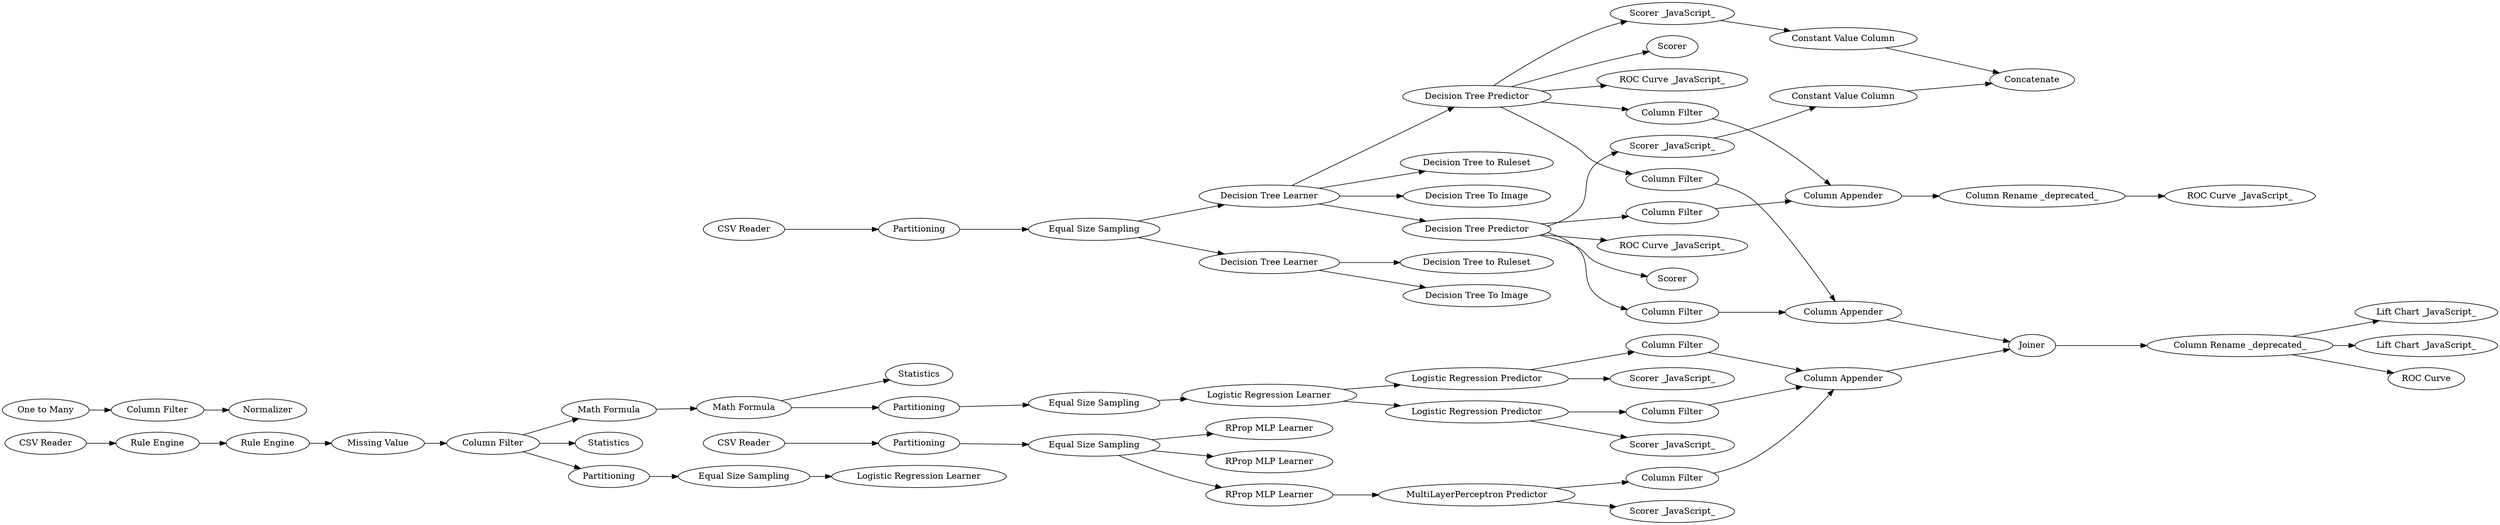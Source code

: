 digraph {
	"7606564400074117604_58" [label="Lift Chart _JavaScript_"]
	"-8127035248650663121_85" [label=Statistics]
	"7606564400074117604_110" [label="Scorer _JavaScript_"]
	"7606564400074117604_139" [label="Lift Chart _JavaScript_"]
	"7606564400074117604_8" [label=Scorer]
	"7606564400074117604_36" [label="Logistic Regression Predictor"]
	"7606564400074117604_99" [label="Constant Value Column"]
	"7606564400074117604_78" [label="Scorer _JavaScript_"]
	"7606564400074117604_138" [label="Column Rename _deprecated_"]
	"-8371178056859190725_88" [label="Column Filter"]
	"-8127035248650663121_32" [label=Partitioning]
	"-8127035248650663121_48" [label=Partitioning]
	"7606564400074117604_116" [label="Column Filter"]
	"7606564400074117604_114" [label="Column Filter"]
	"-8127035248650663121_104" [label="Equal Size Sampling"]
	"-8127035248650663121_1" [label="CSV Reader"]
	"7606564400074117604_118" [label="Column Appender"]
	"7474587284640498403_1" [label="CSV Reader"]
	"-8371178056859190725_24" [label="RProp MLP Learner"]
	"7474587284640498403_75" [label="Decision Tree to Ruleset"]
	"7606564400074117604_94" [label="Column Filter"]
	"7606564400074117604_113" [label="Column Filter"]
	"7474587284640498403_5" [label="Decision Tree To Image"]
	"7606564400074117604_112" [label="Scorer _JavaScript_"]
	"-8127035248650663121_87" [label="Rule Engine"]
	"7606564400074117604_77" [label=Scorer]
	"7606564400074117604_93" [label="Column Filter"]
	"-8127035248650663121_44" [label="Logistic Regression Learner"]
	"-8127035248650663121_31" [label="Column Filter"]
	"7606564400074117604_79" [label="ROC Curve _JavaScript_"]
	"7474587284640498403_2" [label=Partitioning]
	"-8127035248650663121_103" [label="Equal Size Sampling"]
	"-8371178056859190725_103" [label="Equal Size Sampling"]
	"-8127035248650663121_55" [label="Math Formula"]
	"7606564400074117604_74" [label="ROC Curve _JavaScript_"]
	"7606564400074117604_98" [label="Column Rename _deprecated_"]
	"-8127035248650663121_4" [label="Rule Engine"]
	"-8371178056859190725_87" [label=Partitioning]
	"-8371178056859190725_11" [label=Normalizer]
	"-8371178056859190725_85" [label="One to Many"]
	"7474587284640498403_84" [label="Equal Size Sampling"]
	"7606564400074117604_120" [label=Joiner]
	"-8127035248650663121_86" [label=Statistics]
	"-8127035248650663121_53" [label="Logistic Regression Learner"]
	"-8371178056859190725_14" [label="RProp MLP Learner"]
	"7474587284640498403_80" [label="Decision Tree Learner"]
	"7606564400074117604_115" [label="Column Filter"]
	"7606564400074117604_105" [label="MultiLayerPerceptron Predictor"]
	"7606564400074117604_117" [label="Column Filter"]
	"7606564400074117604_7" [label="Decision Tree Predictor"]
	"-8371178056859190725_86" [label="CSV Reader"]
	"7606564400074117604_95" [label=Concatenate]
	"7474587284640498403_81" [label="Decision Tree To Image"]
	"7606564400074117604_76" [label="Decision Tree Predictor"]
	"7606564400074117604_96" [label="Constant Value Column"]
	"7606564400074117604_100" [label="ROC Curve _JavaScript_"]
	"-8127035248650663121_56" [label="Math Formula"]
	"-8127035248650663121_3" [label="Missing Value"]
	"-8371178056859190725_101" [label="RProp MLP Learner"]
	"7606564400074117604_111" [label="Scorer _JavaScript_"]
	"7606564400074117604_92" [label="Column Appender"]
	"7606564400074117604_73" [label="Scorer _JavaScript_"]
	"7606564400074117604_119" [label="Column Appender"]
	"7606564400074117604_46" [label="Logistic Regression Predictor"]
	"7606564400074117604_57" [label="ROC Curve"]
	"7474587284640498403_6" [label="Decision Tree to Ruleset"]
	"7474587284640498403_4" [label="Decision Tree Learner"]
	"-8371178056859190725_103" -> "-8371178056859190725_101"
	"-8127035248650663121_31" -> "-8127035248650663121_85"
	"-8127035248650663121_1" -> "-8127035248650663121_87"
	"7606564400074117604_36" -> "7606564400074117604_112"
	"7474587284640498403_1" -> "7474587284640498403_2"
	"7606564400074117604_119" -> "7606564400074117604_120"
	"7474587284640498403_4" -> "7474587284640498403_6"
	"7606564400074117604_76" -> "7606564400074117604_77"
	"-8371178056859190725_103" -> "-8371178056859190725_24"
	"7606564400074117604_105" -> "7606564400074117604_110"
	"7606564400074117604_114" -> "7606564400074117604_118"
	"7606564400074117604_76" -> "7606564400074117604_79"
	"7606564400074117604_7" -> "7606564400074117604_114"
	"7474587284640498403_84" -> "7474587284640498403_4"
	"7606564400074117604_105" -> "7606564400074117604_117"
	"7606564400074117604_7" -> "7606564400074117604_8"
	"7606564400074117604_118" -> "7606564400074117604_120"
	"7606564400074117604_117" -> "7606564400074117604_119"
	"-8127035248650663121_4" -> "-8127035248650663121_3"
	"7606564400074117604_120" -> "7606564400074117604_138"
	"7606564400074117604_93" -> "7606564400074117604_92"
	"-8127035248650663121_53" -> "7606564400074117604_36"
	"7606564400074117604_138" -> "7606564400074117604_139"
	"7606564400074117604_115" -> "7606564400074117604_119"
	"7606564400074117604_46" -> "7606564400074117604_111"
	"7606564400074117604_113" -> "7606564400074117604_118"
	"7474587284640498403_2" -> "7474587284640498403_84"
	"7474587284640498403_80" -> "7606564400074117604_76"
	"-8127035248650663121_55" -> "-8127035248650663121_56"
	"7606564400074117604_73" -> "7606564400074117604_99"
	"7474587284640498403_80" -> "7474587284640498403_75"
	"7606564400074117604_138" -> "7606564400074117604_57"
	"7606564400074117604_36" -> "7606564400074117604_115"
	"-8127035248650663121_48" -> "-8127035248650663121_103"
	"-8127035248650663121_3" -> "-8127035248650663121_31"
	"-8371178056859190725_87" -> "-8371178056859190725_103"
	"7474587284640498403_84" -> "7474587284640498403_80"
	"7606564400074117604_78" -> "7606564400074117604_96"
	"7474587284640498403_80" -> "7606564400074117604_7"
	"-8127035248650663121_32" -> "-8127035248650663121_104"
	"7606564400074117604_92" -> "7606564400074117604_98"
	"7606564400074117604_138" -> "7606564400074117604_58"
	"7606564400074117604_76" -> "7606564400074117604_78"
	"-8127035248650663121_104" -> "-8127035248650663121_44"
	"7606564400074117604_76" -> "7606564400074117604_113"
	"7606564400074117604_46" -> "7606564400074117604_116"
	"7606564400074117604_99" -> "7606564400074117604_95"
	"-8127035248650663121_31" -> "-8127035248650663121_32"
	"7606564400074117604_7" -> "7606564400074117604_94"
	"7606564400074117604_7" -> "7606564400074117604_74"
	"7474587284640498403_80" -> "7474587284640498403_81"
	"7606564400074117604_116" -> "7606564400074117604_119"
	"-8371178056859190725_103" -> "-8371178056859190725_14"
	"-8127035248650663121_103" -> "-8127035248650663121_53"
	"7474587284640498403_4" -> "7474587284640498403_5"
	"7606564400074117604_96" -> "7606564400074117604_95"
	"-8127035248650663121_31" -> "-8127035248650663121_55"
	"7606564400074117604_76" -> "7606564400074117604_93"
	"-8127035248650663121_53" -> "7606564400074117604_46"
	"7606564400074117604_7" -> "7606564400074117604_73"
	"-8127035248650663121_56" -> "-8127035248650663121_48"
	"-8127035248650663121_56" -> "-8127035248650663121_86"
	"-8371178056859190725_86" -> "-8371178056859190725_87"
	"-8127035248650663121_87" -> "-8127035248650663121_4"
	"7606564400074117604_98" -> "7606564400074117604_100"
	"-8371178056859190725_85" -> "-8371178056859190725_88"
	"-8371178056859190725_88" -> "-8371178056859190725_11"
	"-8371178056859190725_101" -> "7606564400074117604_105"
	"7606564400074117604_94" -> "7606564400074117604_92"
	rankdir=LR
}
